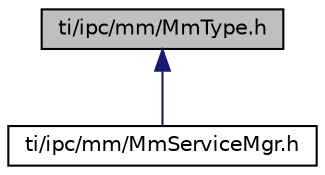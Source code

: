 digraph "ti/ipc/mm/MmType.h"
{
  edge [fontname="Helvetica",fontsize="10",labelfontname="Helvetica",labelfontsize="10"];
  node [fontname="Helvetica",fontsize="10",shape=record];
  Node1 [label="ti/ipc/mm/MmType.h",height=0.2,width=0.4,color="black", fillcolor="grey75", style="filled", fontcolor="black"];
  Node1 -> Node2 [dir="back",color="midnightblue",fontsize="10",style="solid",fontname="Helvetica"];
  Node2 [label="ti/ipc/mm/MmServiceMgr.h",height=0.2,width=0.4,color="black", fillcolor="white", style="filled",URL="$_mm_service_mgr_8h.html",tooltip="Multi-Media Service Manager. "];
}
